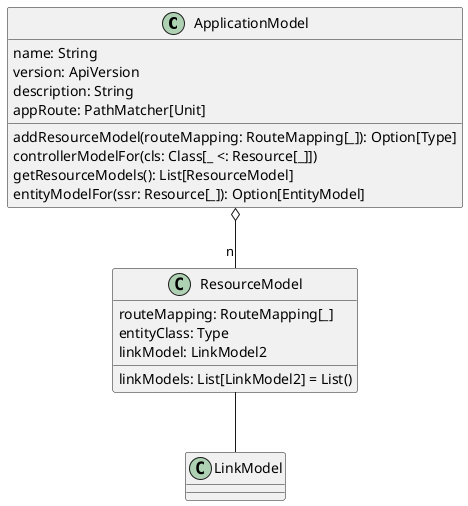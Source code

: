 @startuml

class ApplicationModel {
  name: String
  version: ApiVersion
  description: String
  appRoute: PathMatcher[Unit]
  addResourceModel(routeMapping: RouteMapping[_]): Option[Type]
  controllerModelFor(cls: Class[_ <: Resource[_]])
  getResourceModels(): List[ResourceModel]
  entityModelFor(ssr: Resource[_]): Option[EntityModel]
}

class ResourceModel {
  routeMapping: RouteMapping[_]
  entityClass: Type
  linkModel: LinkModel2
  linkModels: List[LinkModel2] = List()
}


class LinkModel {
}

ApplicationModel o-- "n" ResourceModel
ResourceModel -- LinkModel


@enduml